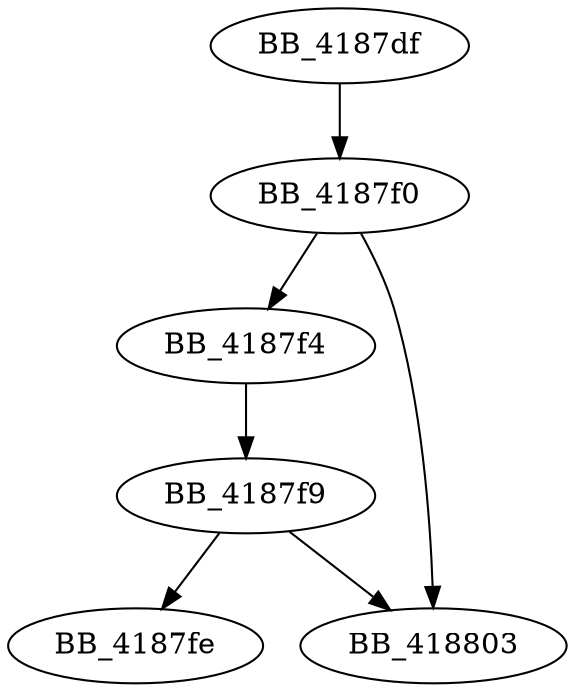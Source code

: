 DiGraph __callnewh{
BB_4187df->BB_4187f0
BB_4187f0->BB_4187f4
BB_4187f0->BB_418803
BB_4187f4->BB_4187f9
BB_4187f9->BB_4187fe
BB_4187f9->BB_418803
}
